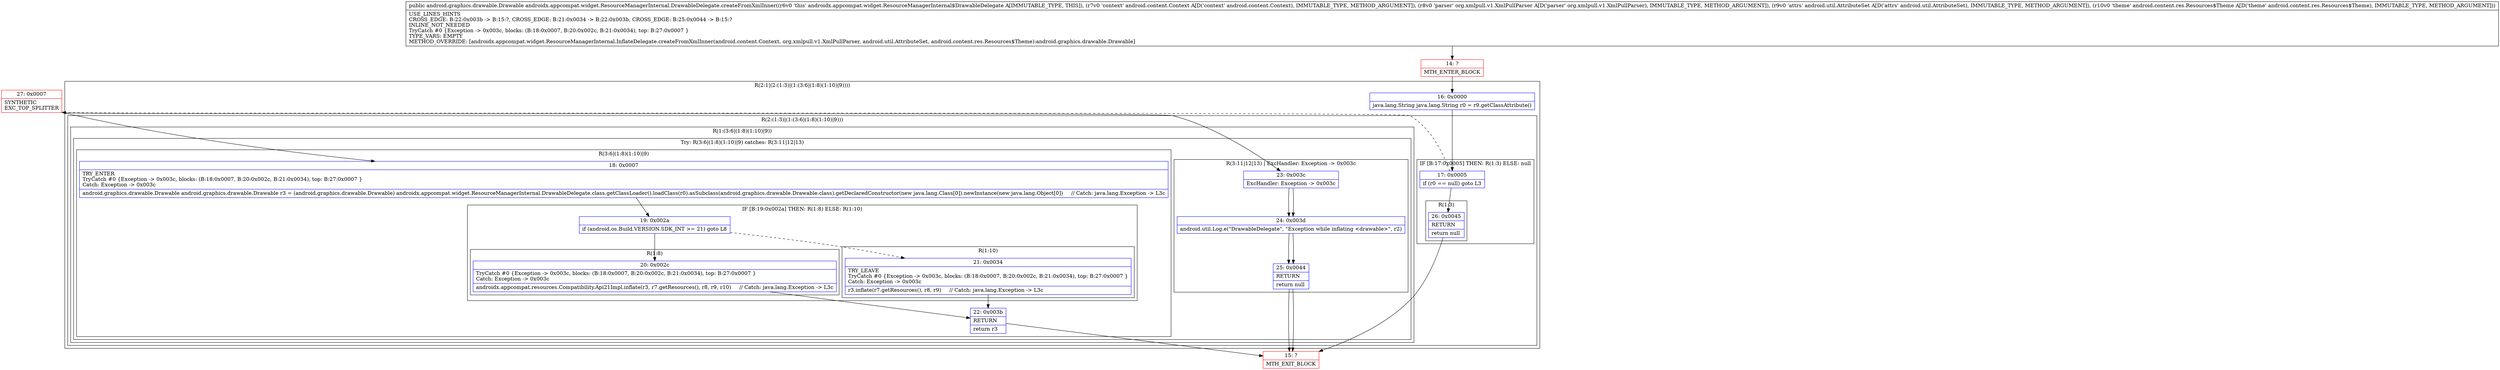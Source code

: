 digraph "CFG forandroidx.appcompat.widget.ResourceManagerInternal.DrawableDelegate.createFromXmlInner(Landroid\/content\/Context;Lorg\/xmlpull\/v1\/XmlPullParser;Landroid\/util\/AttributeSet;Landroid\/content\/res\/Resources$Theme;)Landroid\/graphics\/drawable\/Drawable;" {
subgraph cluster_Region_826157638 {
label = "R(2:1|(2:(1:3)|(1:(3:6|(1:8)(1:10)|9))))";
node [shape=record,color=blue];
Node_16 [shape=record,label="{16\:\ 0x0000|java.lang.String java.lang.String r0 = r9.getClassAttribute()\l}"];
subgraph cluster_Region_647486812 {
label = "R(2:(1:3)|(1:(3:6|(1:8)(1:10)|9)))";
node [shape=record,color=blue];
subgraph cluster_IfRegion_112245396 {
label = "IF [B:17:0x0005] THEN: R(1:3) ELSE: null";
node [shape=record,color=blue];
Node_17 [shape=record,label="{17\:\ 0x0005|if (r0 == null) goto L3\l}"];
subgraph cluster_Region_1086241658 {
label = "R(1:3)";
node [shape=record,color=blue];
Node_26 [shape=record,label="{26\:\ 0x0045|RETURN\l|return null\l}"];
}
}
subgraph cluster_Region_526793778 {
label = "R(1:(3:6|(1:8)(1:10)|9))";
node [shape=record,color=blue];
subgraph cluster_TryCatchRegion_1323575643 {
label = "Try: R(3:6|(1:8)(1:10)|9) catches: R(3:11|12|13)";
node [shape=record,color=blue];
subgraph cluster_Region_224511648 {
label = "R(3:6|(1:8)(1:10)|9)";
node [shape=record,color=blue];
Node_18 [shape=record,label="{18\:\ 0x0007|TRY_ENTER\lTryCatch #0 \{Exception \-\> 0x003c, blocks: (B:18:0x0007, B:20:0x002c, B:21:0x0034), top: B:27:0x0007 \}\lCatch: Exception \-\> 0x003c\l|android.graphics.drawable.Drawable android.graphics.drawable.Drawable r3 = (android.graphics.drawable.Drawable) androidx.appcompat.widget.ResourceManagerInternal.DrawableDelegate.class.getClassLoader().loadClass(r0).asSubclass(android.graphics.drawable.Drawable.class).getDeclaredConstructor(new java.lang.Class[0]).newInstance(new java.lang.Object[0])     \/\/ Catch: java.lang.Exception \-\> L3c\l}"];
subgraph cluster_IfRegion_1451323622 {
label = "IF [B:19:0x002a] THEN: R(1:8) ELSE: R(1:10)";
node [shape=record,color=blue];
Node_19 [shape=record,label="{19\:\ 0x002a|if (android.os.Build.VERSION.SDK_INT \>= 21) goto L8\l}"];
subgraph cluster_Region_739958602 {
label = "R(1:8)";
node [shape=record,color=blue];
Node_20 [shape=record,label="{20\:\ 0x002c|TryCatch #0 \{Exception \-\> 0x003c, blocks: (B:18:0x0007, B:20:0x002c, B:21:0x0034), top: B:27:0x0007 \}\lCatch: Exception \-\> 0x003c\l|androidx.appcompat.resources.Compatibility.Api21Impl.inflate(r3, r7.getResources(), r8, r9, r10)     \/\/ Catch: java.lang.Exception \-\> L3c\l}"];
}
subgraph cluster_Region_1823911061 {
label = "R(1:10)";
node [shape=record,color=blue];
Node_21 [shape=record,label="{21\:\ 0x0034|TRY_LEAVE\lTryCatch #0 \{Exception \-\> 0x003c, blocks: (B:18:0x0007, B:20:0x002c, B:21:0x0034), top: B:27:0x0007 \}\lCatch: Exception \-\> 0x003c\l|r3.inflate(r7.getResources(), r8, r9)     \/\/ Catch: java.lang.Exception \-\> L3c\l}"];
}
}
Node_22 [shape=record,label="{22\:\ 0x003b|RETURN\l|return r3\l}"];
}
subgraph cluster_Region_1666278439 {
label = "R(3:11|12|13) | ExcHandler: Exception \-\> 0x003c\l";
node [shape=record,color=blue];
Node_23 [shape=record,label="{23\:\ 0x003c|ExcHandler: Exception \-\> 0x003c\l}"];
Node_24 [shape=record,label="{24\:\ 0x003d|android.util.Log.e(\"DrawableDelegate\", \"Exception while inflating \<drawable\>\", r2)\l}"];
Node_25 [shape=record,label="{25\:\ 0x0044|RETURN\l|return null\l}"];
}
}
}
}
}
subgraph cluster_Region_1666278439 {
label = "R(3:11|12|13) | ExcHandler: Exception \-\> 0x003c\l";
node [shape=record,color=blue];
Node_23 [shape=record,label="{23\:\ 0x003c|ExcHandler: Exception \-\> 0x003c\l}"];
Node_24 [shape=record,label="{24\:\ 0x003d|android.util.Log.e(\"DrawableDelegate\", \"Exception while inflating \<drawable\>\", r2)\l}"];
Node_25 [shape=record,label="{25\:\ 0x0044|RETURN\l|return null\l}"];
}
Node_14 [shape=record,color=red,label="{14\:\ ?|MTH_ENTER_BLOCK\l}"];
Node_15 [shape=record,color=red,label="{15\:\ ?|MTH_EXIT_BLOCK\l}"];
Node_27 [shape=record,color=red,label="{27\:\ 0x0007|SYNTHETIC\lEXC_TOP_SPLITTER\l}"];
MethodNode[shape=record,label="{public android.graphics.drawable.Drawable androidx.appcompat.widget.ResourceManagerInternal.DrawableDelegate.createFromXmlInner((r6v0 'this' androidx.appcompat.widget.ResourceManagerInternal$DrawableDelegate A[IMMUTABLE_TYPE, THIS]), (r7v0 'context' android.content.Context A[D('context' android.content.Context), IMMUTABLE_TYPE, METHOD_ARGUMENT]), (r8v0 'parser' org.xmlpull.v1.XmlPullParser A[D('parser' org.xmlpull.v1.XmlPullParser), IMMUTABLE_TYPE, METHOD_ARGUMENT]), (r9v0 'attrs' android.util.AttributeSet A[D('attrs' android.util.AttributeSet), IMMUTABLE_TYPE, METHOD_ARGUMENT]), (r10v0 'theme' android.content.res.Resources$Theme A[D('theme' android.content.res.Resources$Theme), IMMUTABLE_TYPE, METHOD_ARGUMENT]))  | USE_LINES_HINTS\lCROSS_EDGE: B:22:0x003b \-\> B:15:?, CROSS_EDGE: B:21:0x0034 \-\> B:22:0x003b, CROSS_EDGE: B:25:0x0044 \-\> B:15:?\lINLINE_NOT_NEEDED\lTryCatch #0 \{Exception \-\> 0x003c, blocks: (B:18:0x0007, B:20:0x002c, B:21:0x0034), top: B:27:0x0007 \}\lTYPE_VARS: EMPTY\lMETHOD_OVERRIDE: [androidx.appcompat.widget.ResourceManagerInternal.InflateDelegate.createFromXmlInner(android.content.Context, org.xmlpull.v1.XmlPullParser, android.util.AttributeSet, android.content.res.Resources$Theme):android.graphics.drawable.Drawable]\l}"];
MethodNode -> Node_14;Node_16 -> Node_17;
Node_17 -> Node_26;
Node_17 -> Node_27[style=dashed];
Node_26 -> Node_15;
Node_18 -> Node_19;
Node_19 -> Node_20;
Node_19 -> Node_21[style=dashed];
Node_20 -> Node_22;
Node_21 -> Node_22;
Node_22 -> Node_15;
Node_23 -> Node_24;
Node_24 -> Node_25;
Node_25 -> Node_15;
Node_23 -> Node_24;
Node_24 -> Node_25;
Node_25 -> Node_15;
Node_14 -> Node_16;
Node_27 -> Node_18;
Node_27 -> Node_23;
}

